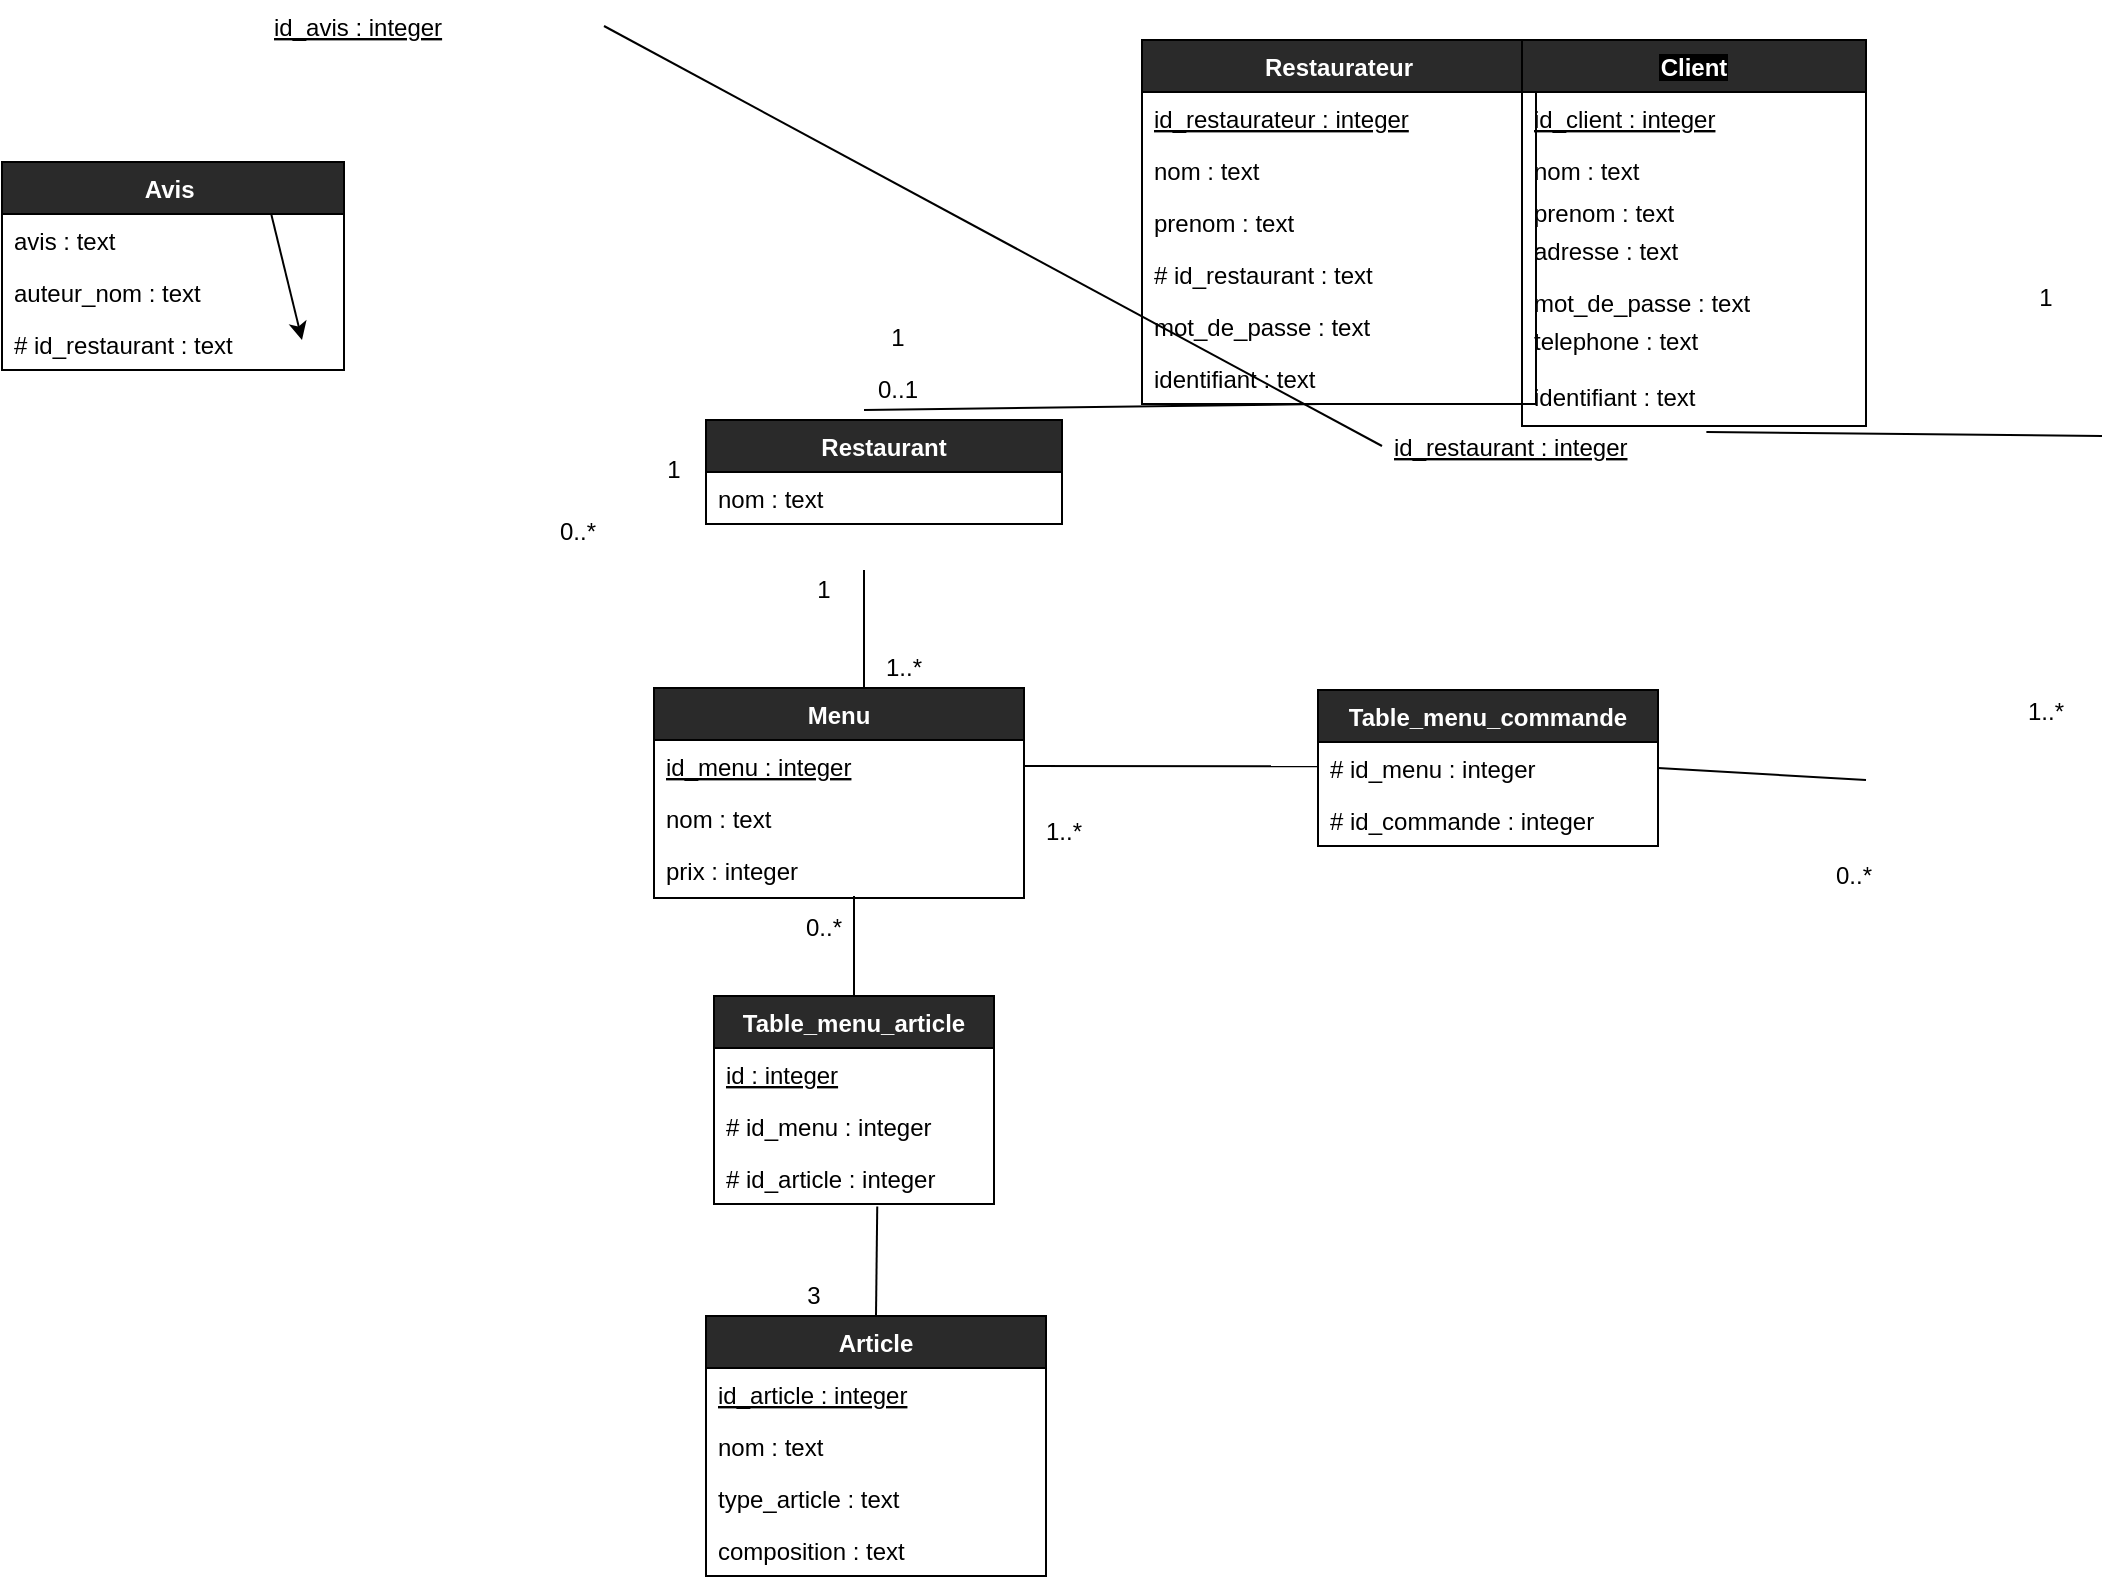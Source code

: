 <mxfile>
    <diagram id="Tt-qOFzwBEnT3e2OWvfw" name="Page-1">
        <mxGraphModel dx="2060" dy="530" grid="1" gridSize="10" guides="1" tooltips="1" connect="1" arrows="1" fold="1" page="1" pageScale="1" pageWidth="827" pageHeight="1169" math="0" shadow="0">
            <root>
                <mxCell id="0"/>
                <mxCell id="1" parent="0"/>
                <mxCell id="2" value="&lt;font color=&quot;#000000&quot;&gt;0..1&lt;/font&gt;" style="text;html=1;strokeColor=none;fillColor=none;align=center;verticalAlign=middle;whiteSpace=wrap;rounded=1;" vertex="1" parent="1">
                    <mxGeometry x="178" y="195" width="40" height="20" as="geometry"/>
                </mxCell>
                <mxCell id="3" value="&lt;font color=&quot;#000000&quot;&gt;1&lt;/font&gt;" style="text;html=1;strokeColor=none;fillColor=none;align=center;verticalAlign=middle;whiteSpace=wrap;rounded=1;arcSize=0;" vertex="1" parent="1">
                    <mxGeometry x="752" y="149" width="40" height="20" as="geometry"/>
                </mxCell>
                <mxCell id="4" value="&lt;font color=&quot;#000000&quot;&gt;1..*&lt;/font&gt;" style="text;html=1;strokeColor=none;fillColor=none;align=center;verticalAlign=middle;whiteSpace=wrap;rounded=1;arcSize=0;" vertex="1" parent="1">
                    <mxGeometry x="752" y="356" width="40" height="20" as="geometry"/>
                </mxCell>
                <mxCell id="5" value="&lt;font color=&quot;#000000&quot;&gt;1&lt;/font&gt;" style="text;html=1;strokeColor=none;fillColor=none;align=center;verticalAlign=middle;whiteSpace=wrap;rounded=1;" vertex="1" parent="1">
                    <mxGeometry x="178" y="169" width="40" height="20" as="geometry"/>
                </mxCell>
                <mxCell id="6" style="edgeStyle=orthogonalEdgeStyle;curved=0;sketch=0;orthogonalLoop=1;jettySize=auto;html=1;exitX=0.5;exitY=1;exitDx=0;exitDy=0;" edge="1" parent="1" source="5" target="5">
                    <mxGeometry relative="1" as="geometry"/>
                </mxCell>
                <mxCell id="7" style="edgeStyle=orthogonalEdgeStyle;curved=0;sketch=0;orthogonalLoop=1;jettySize=auto;html=1;exitX=0.5;exitY=1;exitDx=0;exitDy=0;" edge="1" parent="1">
                    <mxGeometry relative="1" as="geometry">
                        <mxPoint x="201.0" y="450" as="sourcePoint"/>
                        <mxPoint x="201.0" y="450" as="targetPoint"/>
                    </mxGeometry>
                </mxCell>
                <mxCell id="8" value="Restaurateur" style="swimlane;fontStyle=1;childLayout=stackLayout;horizontal=1;startSize=26;horizontalStack=0;resizeParent=1;resizeParentMax=0;resizeLast=0;collapsible=1;marginBottom=0;rounded=0;shadow=0;glass=0;sketch=0;fillColor=#2a2a2a;fontColor=#FFFFFF;" vertex="1" parent="1">
                    <mxGeometry x="320" y="30" width="197" height="182" as="geometry"/>
                </mxCell>
                <mxCell id="9" value="id_restaurateur : integer" style="text;strokeColor=none;fillColor=none;align=left;verticalAlign=top;spacingLeft=4;spacingRight=4;overflow=hidden;rotatable=0;points=[[0,0.5],[1,0.5]];portConstraint=eastwest;fontStyle=4;fontColor=#000000;" vertex="1" parent="8">
                    <mxGeometry y="26" width="197" height="26" as="geometry"/>
                </mxCell>
                <mxCell id="10" value="nom : text" style="text;strokeColor=none;fillColor=none;align=left;verticalAlign=top;spacingLeft=4;spacingRight=4;overflow=hidden;rotatable=0;points=[[0,0.5],[1,0.5]];portConstraint=eastwest;fontColor=#000000;" vertex="1" parent="8">
                    <mxGeometry y="52" width="197" height="26" as="geometry"/>
                </mxCell>
                <mxCell id="11" value="prenom : text&#10;" style="text;strokeColor=none;fillColor=none;align=left;verticalAlign=top;spacingLeft=4;spacingRight=4;overflow=hidden;rotatable=0;points=[[0,0.5],[1,0.5]];portConstraint=eastwest;fontColor=#000000;" vertex="1" parent="8">
                    <mxGeometry y="78" width="197" height="26" as="geometry"/>
                </mxCell>
                <mxCell id="12" value="# id_restaurant : text" style="text;strokeColor=none;fillColor=none;align=left;verticalAlign=top;spacingLeft=4;spacingRight=4;overflow=hidden;rotatable=0;points=[[0,0.5],[1,0.5]];portConstraint=eastwest;labelBackgroundColor=#ffffff;fontColor=#000000;" vertex="1" parent="8">
                    <mxGeometry y="104" width="197" height="26" as="geometry"/>
                </mxCell>
                <mxCell id="13" value="mot_de_passe : text" style="text;strokeColor=none;fillColor=none;align=left;verticalAlign=top;spacingLeft=4;spacingRight=4;overflow=hidden;rotatable=0;points=[[0,0.5],[1,0.5]];portConstraint=eastwest;labelBackgroundColor=#ffffff;fontColor=#000000;" vertex="1" parent="8">
                    <mxGeometry y="130" width="197" height="26" as="geometry"/>
                </mxCell>
                <mxCell id="14" value="identifiant : text" style="text;strokeColor=none;fillColor=none;align=left;verticalAlign=top;spacingLeft=4;spacingRight=4;overflow=hidden;rotatable=0;points=[[0,0.5],[1,0.5]];portConstraint=eastwest;labelBackgroundColor=#ffffff;fontColor=#000000;" vertex="1" parent="8">
                    <mxGeometry y="156" width="197" height="26" as="geometry"/>
                </mxCell>
                <mxCell id="15" value="Restaurant" style="swimlane;fontStyle=1;childLayout=stackLayout;horizontal=1;startSize=26;horizontalStack=0;resizeParent=1;resizeParentMax=0;resizeLast=0;collapsible=1;marginBottom=0;rounded=0;shadow=0;glass=0;sketch=0;fillColor=#2a2a2a;fontColor=#FFFFFF;" vertex="1" parent="1">
                    <mxGeometry x="102" y="220" width="178" height="52" as="geometry"/>
                </mxCell>
                <mxCell id="17" value="nom : text" style="text;strokeColor=none;fillColor=none;align=left;verticalAlign=top;spacingLeft=4;spacingRight=4;overflow=hidden;rotatable=0;points=[[0,0.5],[1,0.5]];portConstraint=eastwest;rounded=0;shadow=0;glass=0;sketch=0;fontColor=#000000;" vertex="1" parent="15">
                    <mxGeometry y="26" width="178" height="26" as="geometry"/>
                </mxCell>
                <mxCell id="18" value="" style="endArrow=none;html=1;strokeColor=#000000;entryX=0.454;entryY=1;entryDx=0;entryDy=0;entryPerimeter=0;" edge="1" parent="1" target="14">
                    <mxGeometry width="50" height="50" relative="1" as="geometry">
                        <mxPoint x="181.0" y="215" as="sourcePoint"/>
                        <mxPoint x="181" y="176" as="targetPoint"/>
                    </mxGeometry>
                </mxCell>
                <mxCell id="19" value="Menu" style="swimlane;fontStyle=1;childLayout=stackLayout;horizontal=1;startSize=26;horizontalStack=0;resizeParent=1;resizeParentMax=0;resizeLast=0;collapsible=1;marginBottom=0;rounded=0;shadow=0;glass=0;sketch=0;fillColor=#2a2a2a;fontColor=#FFFFFF;" vertex="1" parent="1">
                    <mxGeometry x="76" y="354" width="185" height="105" as="geometry"/>
                </mxCell>
                <mxCell id="20" value="id_menu : integer" style="text;strokeColor=none;fillColor=none;align=left;verticalAlign=top;spacingLeft=4;spacingRight=4;overflow=hidden;rotatable=0;points=[[0,0.5],[1,0.5]];portConstraint=eastwest;fontStyle=4;fontColor=#000000;" vertex="1" parent="19">
                    <mxGeometry y="26" width="185" height="26" as="geometry"/>
                </mxCell>
                <mxCell id="21" value="nom : text" style="text;strokeColor=none;fillColor=none;align=left;verticalAlign=top;spacingLeft=4;spacingRight=4;overflow=hidden;rotatable=0;points=[[0,0.5],[1,0.5]];portConstraint=eastwest;fontColor=#000000;" vertex="1" parent="19">
                    <mxGeometry y="52" width="185" height="26" as="geometry"/>
                </mxCell>
                <mxCell id="22" value="prix : integer" style="text;strokeColor=none;fillColor=none;align=left;verticalAlign=top;spacingLeft=4;spacingRight=4;overflow=hidden;rotatable=0;points=[[0,0.5],[1,0.5]];portConstraint=eastwest;fontColor=#000000;" vertex="1" parent="19">
                    <mxGeometry y="78" width="185" height="27" as="geometry"/>
                </mxCell>
                <mxCell id="23" value="" style="endArrow=none;html=1;exitX=0;exitY=1;exitDx=0;exitDy=0;strokeColor=#000000;" edge="1" parent="1" source="25">
                    <mxGeometry width="50" height="50" relative="1" as="geometry">
                        <mxPoint x="128" y="317" as="sourcePoint"/>
                        <mxPoint x="181.0" y="295" as="targetPoint"/>
                    </mxGeometry>
                </mxCell>
                <mxCell id="24" value="&lt;font color=&quot;#000000&quot;&gt;1&lt;/font&gt;" style="text;html=1;strokeColor=none;fillColor=none;align=center;verticalAlign=middle;whiteSpace=wrap;rounded=0;shadow=0;glass=0;sketch=0;" vertex="1" parent="1">
                    <mxGeometry x="141" y="295" width="40" height="20" as="geometry"/>
                </mxCell>
                <mxCell id="25" value="&lt;font color=&quot;#000000&quot;&gt;1..*&lt;/font&gt;" style="text;html=1;strokeColor=none;fillColor=none;align=center;verticalAlign=middle;whiteSpace=wrap;rounded=0;shadow=0;glass=0;sketch=0;" vertex="1" parent="1">
                    <mxGeometry x="181" y="334" width="40" height="20" as="geometry"/>
                </mxCell>
                <mxCell id="26" style="edgeStyle=none;html=1;exitX=0.5;exitY=0;exitDx=0;exitDy=0;entryX=0.583;entryY=1.049;entryDx=0;entryDy=0;entryPerimeter=0;endArrow=none;endFill=0;strokeColor=#000000;" edge="1" parent="1" source="27" target="38">
                    <mxGeometry relative="1" as="geometry"/>
                </mxCell>
                <mxCell id="27" value="Article" style="swimlane;fontStyle=1;childLayout=stackLayout;horizontal=1;startSize=26;horizontalStack=0;resizeParent=1;resizeParentMax=0;resizeLast=0;collapsible=1;marginBottom=0;rounded=0;shadow=0;glass=0;sketch=0;fillColor=#2a2a2a;fontColor=#FFFFFF;" vertex="1" parent="1">
                    <mxGeometry x="102" y="668" width="170" height="130" as="geometry"/>
                </mxCell>
                <mxCell id="28" value="id_article : integer" style="text;strokeColor=none;fillColor=none;align=left;verticalAlign=top;spacingLeft=4;spacingRight=4;overflow=hidden;rotatable=0;points=[[0,0.5],[1,0.5]];portConstraint=eastwest;fontStyle=4;fontColor=#000000;" vertex="1" parent="27">
                    <mxGeometry y="26" width="170" height="26" as="geometry"/>
                </mxCell>
                <mxCell id="29" value="nom : text" style="text;strokeColor=none;fillColor=none;align=left;verticalAlign=top;spacingLeft=4;spacingRight=4;overflow=hidden;rotatable=0;points=[[0,0.5],[1,0.5]];portConstraint=eastwest;fontColor=#000000;" vertex="1" parent="27">
                    <mxGeometry y="52" width="170" height="26" as="geometry"/>
                </mxCell>
                <mxCell id="30" value="type_article : text" style="text;strokeColor=none;fillColor=none;align=left;verticalAlign=top;spacingLeft=4;spacingRight=4;overflow=hidden;rotatable=0;points=[[0,0.5],[1,0.5]];portConstraint=eastwest;fontColor=#000000;" vertex="1" parent="27">
                    <mxGeometry y="78" width="170" height="26" as="geometry"/>
                </mxCell>
                <mxCell id="31" value="composition : text" style="text;strokeColor=none;fillColor=none;align=left;verticalAlign=top;spacingLeft=4;spacingRight=4;overflow=hidden;rotatable=0;points=[[0,0.5],[1,0.5]];portConstraint=eastwest;rounded=0;shadow=0;glass=0;sketch=0;fontColor=#000000;" vertex="1" parent="27">
                    <mxGeometry y="104" width="170" height="26" as="geometry"/>
                </mxCell>
                <mxCell id="32" value="&lt;font color=&quot;#000000&quot;&gt;0..*&lt;/font&gt;" style="text;html=1;strokeColor=none;fillColor=none;align=center;verticalAlign=middle;whiteSpace=wrap;rounded=0;shadow=0;glass=0;sketch=0;" vertex="1" parent="1">
                    <mxGeometry x="146" y="458" width="30" height="31" as="geometry"/>
                </mxCell>
                <mxCell id="33" value="&lt;font color=&quot;#000000&quot;&gt;3&lt;/font&gt;" style="text;html=1;strokeColor=none;fillColor=none;align=center;verticalAlign=middle;whiteSpace=wrap;rounded=0;shadow=0;glass=0;sketch=0;" vertex="1" parent="1">
                    <mxGeometry x="136" y="648" width="40" height="20" as="geometry"/>
                </mxCell>
                <mxCell id="34" style="edgeStyle=none;html=1;exitX=0.5;exitY=0;exitDx=0;exitDy=0;entryX=1;entryY=0;entryDx=0;entryDy=0;endArrow=none;endFill=0;strokeColor=#000000;" edge="1" parent="1" source="35" target="32">
                    <mxGeometry relative="1" as="geometry"/>
                </mxCell>
                <mxCell id="35" value="Table_menu_article" style="swimlane;fontStyle=1;childLayout=stackLayout;horizontal=1;startSize=26;horizontalStack=0;resizeParent=1;resizeParentMax=0;resizeLast=0;collapsible=1;marginBottom=0;rounded=0;shadow=0;glass=0;sketch=0;fillColor=#2a2a2a;fontColor=#FFFFFF;" vertex="1" parent="1">
                    <mxGeometry x="106" y="508" width="140" height="104" as="geometry"/>
                </mxCell>
                <mxCell id="36" value="id : integer" style="text;strokeColor=none;fillColor=none;align=left;verticalAlign=top;spacingLeft=4;spacingRight=4;overflow=hidden;rotatable=0;points=[[0,0.5],[1,0.5]];portConstraint=eastwest;fontStyle=4;fontColor=#000000;" vertex="1" parent="35">
                    <mxGeometry y="26" width="140" height="26" as="geometry"/>
                </mxCell>
                <mxCell id="37" value="# id_menu : integer" style="text;strokeColor=none;fillColor=none;align=left;verticalAlign=top;spacingLeft=4;spacingRight=4;overflow=hidden;rotatable=0;points=[[0,0.5],[1,0.5]];portConstraint=eastwest;fontColor=#000000;" vertex="1" parent="35">
                    <mxGeometry y="52" width="140" height="26" as="geometry"/>
                </mxCell>
                <mxCell id="38" value="# id_article : integer" style="text;strokeColor=none;fillColor=none;align=left;verticalAlign=top;spacingLeft=4;spacingRight=4;overflow=hidden;rotatable=0;points=[[0,0.5],[1,0.5]];portConstraint=eastwest;fontColor=#000000;" vertex="1" parent="35">
                    <mxGeometry y="78" width="140" height="26" as="geometry"/>
                </mxCell>
                <mxCell id="39" value="Client" style="swimlane;fontStyle=1;childLayout=stackLayout;horizontal=1;startSize=26;horizontalStack=0;resizeParent=1;resizeParentMax=0;resizeLast=0;collapsible=1;marginBottom=0;rounded=0;shadow=0;glass=0;sketch=0;fillColor=#2a2a2a;labelBackgroundColor=#000000;fontColor=#FFFFFF;" vertex="1" parent="1">
                    <mxGeometry x="510" y="30" width="172" height="193" as="geometry"/>
                </mxCell>
                <mxCell id="40" value="id_client : integer" style="text;strokeColor=none;fillColor=none;align=left;verticalAlign=top;spacingLeft=4;spacingRight=4;overflow=hidden;rotatable=0;points=[[0,0.5],[1,0.5]];portConstraint=eastwest;fontStyle=4;fontColor=#000000;" vertex="1" parent="39">
                    <mxGeometry y="26" width="172" height="26" as="geometry"/>
                </mxCell>
                <mxCell id="41" value="nom : text" style="text;strokeColor=none;fillColor=none;align=left;verticalAlign=top;spacingLeft=4;spacingRight=4;overflow=hidden;rotatable=0;points=[[0,0.5],[1,0.5]];portConstraint=eastwest;fontColor=#000000;" vertex="1" parent="39">
                    <mxGeometry y="52" width="172" height="21" as="geometry"/>
                </mxCell>
                <mxCell id="42" value="prenom : text" style="text;strokeColor=none;fillColor=none;align=left;verticalAlign=top;spacingLeft=4;spacingRight=4;overflow=hidden;rotatable=0;points=[[0,0.5],[1,0.5]];portConstraint=eastwest;fontColor=#000000;" vertex="1" parent="39">
                    <mxGeometry y="73" width="172" height="19" as="geometry"/>
                </mxCell>
                <mxCell id="43" value="adresse : text" style="text;strokeColor=none;fillColor=none;align=left;verticalAlign=top;spacingLeft=4;spacingRight=4;overflow=hidden;rotatable=0;points=[[0,0.5],[1,0.5]];portConstraint=eastwest;fontColor=#000000;" vertex="1" parent="39">
                    <mxGeometry y="92" width="172" height="26" as="geometry"/>
                </mxCell>
                <mxCell id="44" value="mot_de_passe : text" style="text;strokeColor=none;fillColor=none;align=left;verticalAlign=top;spacingLeft=4;spacingRight=4;overflow=hidden;rotatable=0;points=[[0,0.5],[1,0.5]];portConstraint=eastwest;fontColor=#000000;" vertex="1" parent="39">
                    <mxGeometry y="118" width="172" height="19" as="geometry"/>
                </mxCell>
                <mxCell id="45" value="telephone : text&#10;&#10;identifiant : text&#10;" style="text;strokeColor=none;fillColor=none;align=left;verticalAlign=top;spacingLeft=4;spacingRight=4;overflow=hidden;rotatable=0;points=[[0,0.5],[1,0.5]];portConstraint=eastwest;rounded=1;fontColor=#000000;" vertex="1" parent="39">
                    <mxGeometry y="137" width="172" height="56" as="geometry"/>
                </mxCell>
                <mxCell id="46" style="edgeStyle=none;html=1;exitX=0.5;exitY=0;exitDx=0;exitDy=0;entryX=0.536;entryY=1.054;entryDx=0;entryDy=0;entryPerimeter=0;endArrow=none;endFill=0;strokeColor=#000000;" edge="1" parent="1" target="45">
                    <mxGeometry relative="1" as="geometry">
                        <mxPoint x="800" y="228" as="sourcePoint"/>
                    </mxGeometry>
                </mxCell>
                <mxCell id="57" value="" style="endArrow=none;html=1;exitX=1;exitY=0.5;exitDx=0;exitDy=0;entryX=0;entryY=0.5;entryDx=0;entryDy=0;strokeColor=#000000;" edge="1" parent="1" source="62">
                    <mxGeometry width="50" height="50" relative="1" as="geometry">
                        <mxPoint x="321" y="445" as="sourcePoint"/>
                        <mxPoint x="682" y="400.0" as="targetPoint"/>
                    </mxGeometry>
                </mxCell>
                <mxCell id="58" value="&lt;font color=&quot;#000000&quot;&gt;1..*&lt;/font&gt;" style="text;html=1;strokeColor=none;fillColor=none;align=center;verticalAlign=middle;whiteSpace=wrap;rounded=0;shadow=0;glass=0;sketch=0;" vertex="1" parent="1">
                    <mxGeometry x="261" y="416" width="40" height="20" as="geometry"/>
                </mxCell>
                <mxCell id="59" value="&lt;font color=&quot;#000000&quot;&gt;0..*&lt;/font&gt;" style="text;html=1;strokeColor=none;fillColor=none;align=center;verticalAlign=middle;whiteSpace=wrap;rounded=0;shadow=0;glass=0;sketch=0;" vertex="1" parent="1">
                    <mxGeometry x="656" y="438" width="40" height="20" as="geometry"/>
                </mxCell>
                <mxCell id="60" value="Table_menu_commande" style="swimlane;fontStyle=1;childLayout=stackLayout;horizontal=1;startSize=26;horizontalStack=0;resizeParent=1;resizeParentMax=0;resizeLast=0;collapsible=1;marginBottom=0;rounded=0;shadow=0;glass=0;sketch=0;fillColor=#2a2a2a;fontColor=#FFFFFF;" vertex="1" parent="1">
                    <mxGeometry x="408" y="355" width="170" height="78" as="geometry"/>
                </mxCell>
                <mxCell id="62" value="# id_menu : integer" style="text;strokeColor=none;fillColor=none;align=left;verticalAlign=top;spacingLeft=4;spacingRight=4;overflow=hidden;rotatable=0;points=[[0,0.5],[1,0.5]];portConstraint=eastwest;fontColor=#000000;" vertex="1" parent="60">
                    <mxGeometry y="26" width="170" height="26" as="geometry"/>
                </mxCell>
                <mxCell id="63" value="# id_commande : integer" style="text;strokeColor=none;fillColor=none;align=left;verticalAlign=top;spacingLeft=4;spacingRight=4;overflow=hidden;rotatable=0;points=[[0,0.5],[1,0.5]];portConstraint=eastwest;fontColor=#000000;" vertex="1" parent="60">
                    <mxGeometry y="52" width="170" height="26" as="geometry"/>
                </mxCell>
                <mxCell id="73" style="edgeStyle=none;html=1;exitX=0.75;exitY=0;exitDx=0;exitDy=0;" edge="1" parent="1" source="64">
                    <mxGeometry relative="1" as="geometry">
                        <mxPoint x="-100" y="180" as="targetPoint"/>
                    </mxGeometry>
                </mxCell>
                <mxCell id="64" value="Avis " style="swimlane;fontStyle=1;childLayout=stackLayout;horizontal=1;startSize=26;horizontalStack=0;resizeParent=1;resizeParentMax=0;resizeLast=0;collapsible=1;marginBottom=0;rounded=0;shadow=0;glass=0;sketch=0;fillColor=#2a2a2a;fontColor=#FFFFFF;" vertex="1" parent="1">
                    <mxGeometry x="-250" y="91" width="171" height="104" as="geometry"/>
                </mxCell>
                <mxCell id="66" value="avis : text" style="text;strokeColor=none;fillColor=none;align=left;verticalAlign=top;spacingLeft=4;spacingRight=4;overflow=hidden;rotatable=0;points=[[0,0.5],[1,0.5]];portConstraint=eastwest;fontColor=#000000;" vertex="1" parent="64">
                    <mxGeometry y="26" width="171" height="26" as="geometry"/>
                </mxCell>
                <mxCell id="67" value="auteur_nom : text" style="text;strokeColor=none;fillColor=none;align=left;verticalAlign=top;spacingLeft=4;spacingRight=4;overflow=hidden;rotatable=0;points=[[0,0.5],[1,0.5]];portConstraint=eastwest;fontColor=#000000;" vertex="1" parent="64">
                    <mxGeometry y="52" width="171" height="26" as="geometry"/>
                </mxCell>
                <mxCell id="68" value="# id_restaurant : text" style="text;strokeColor=none;fillColor=none;align=left;verticalAlign=top;spacingLeft=4;spacingRight=4;overflow=hidden;rotatable=0;points=[[0,0.5],[1,0.5]];portConstraint=eastwest;rounded=0;shadow=0;glass=0;sketch=0;fontColor=#000000;" vertex="1" parent="64">
                    <mxGeometry y="78" width="171" height="26" as="geometry"/>
                </mxCell>
                <mxCell id="69" value="" style="endArrow=none;html=1;entryX=0;entryY=0.5;entryDx=0;entryDy=0;exitX=1;exitY=0.5;exitDx=0;exitDy=0;strokeColor=#000000;" edge="1" parent="1" source="65" target="16">
                    <mxGeometry width="50" height="50" relative="1" as="geometry">
                        <mxPoint x="41" y="254" as="sourcePoint"/>
                        <mxPoint x="91" y="205" as="targetPoint"/>
                    </mxGeometry>
                </mxCell>
                <mxCell id="70" value="&lt;font color=&quot;#000000&quot;&gt;0..*&lt;/font&gt;" style="text;html=1;strokeColor=none;fillColor=none;align=center;verticalAlign=middle;whiteSpace=wrap;rounded=0;shadow=0;glass=0;sketch=0;" vertex="1" parent="1">
                    <mxGeometry x="18" y="266" width="40" height="20" as="geometry"/>
                </mxCell>
                <mxCell id="71" value="&lt;font color=&quot;#000000&quot;&gt;1&lt;/font&gt;" style="text;html=1;strokeColor=none;fillColor=none;align=center;verticalAlign=middle;whiteSpace=wrap;rounded=0;shadow=0;glass=0;sketch=0;" vertex="1" parent="1">
                    <mxGeometry x="66" y="235" width="40" height="20" as="geometry"/>
                </mxCell>
                <mxCell id="72" style="edgeStyle=none;html=1;exitX=1;exitY=0.5;exitDx=0;exitDy=0;endArrow=none;endFill=0;strokeColor=#000000;" edge="1" parent="1" source="20">
                    <mxGeometry relative="1" as="geometry">
                        <mxPoint x="408.143" y="393.143" as="targetPoint"/>
                    </mxGeometry>
                </mxCell>
                <mxCell id="65" value="id_avis : integer" style="text;strokeColor=none;fillColor=none;align=left;verticalAlign=top;spacingLeft=4;spacingRight=4;overflow=hidden;rotatable=0;points=[[0,0.5],[1,0.5]];portConstraint=eastwest;fontStyle=4;fontColor=#000000;" vertex="1" parent="1">
                    <mxGeometry x="-120" y="10" width="171" height="26" as="geometry"/>
                </mxCell>
                <mxCell id="16" value="id_restaurant : integer" style="text;strokeColor=none;fillColor=none;align=left;verticalAlign=top;spacingLeft=4;spacingRight=4;overflow=hidden;rotatable=0;points=[[0,0.5],[1,0.5]];portConstraint=eastwest;fontStyle=4;fontColor=#000000;" vertex="1" parent="1">
                    <mxGeometry x="440" y="220" width="178" height="26" as="geometry"/>
                </mxCell>
            </root>
        </mxGraphModel>
    </diagram>
</mxfile>